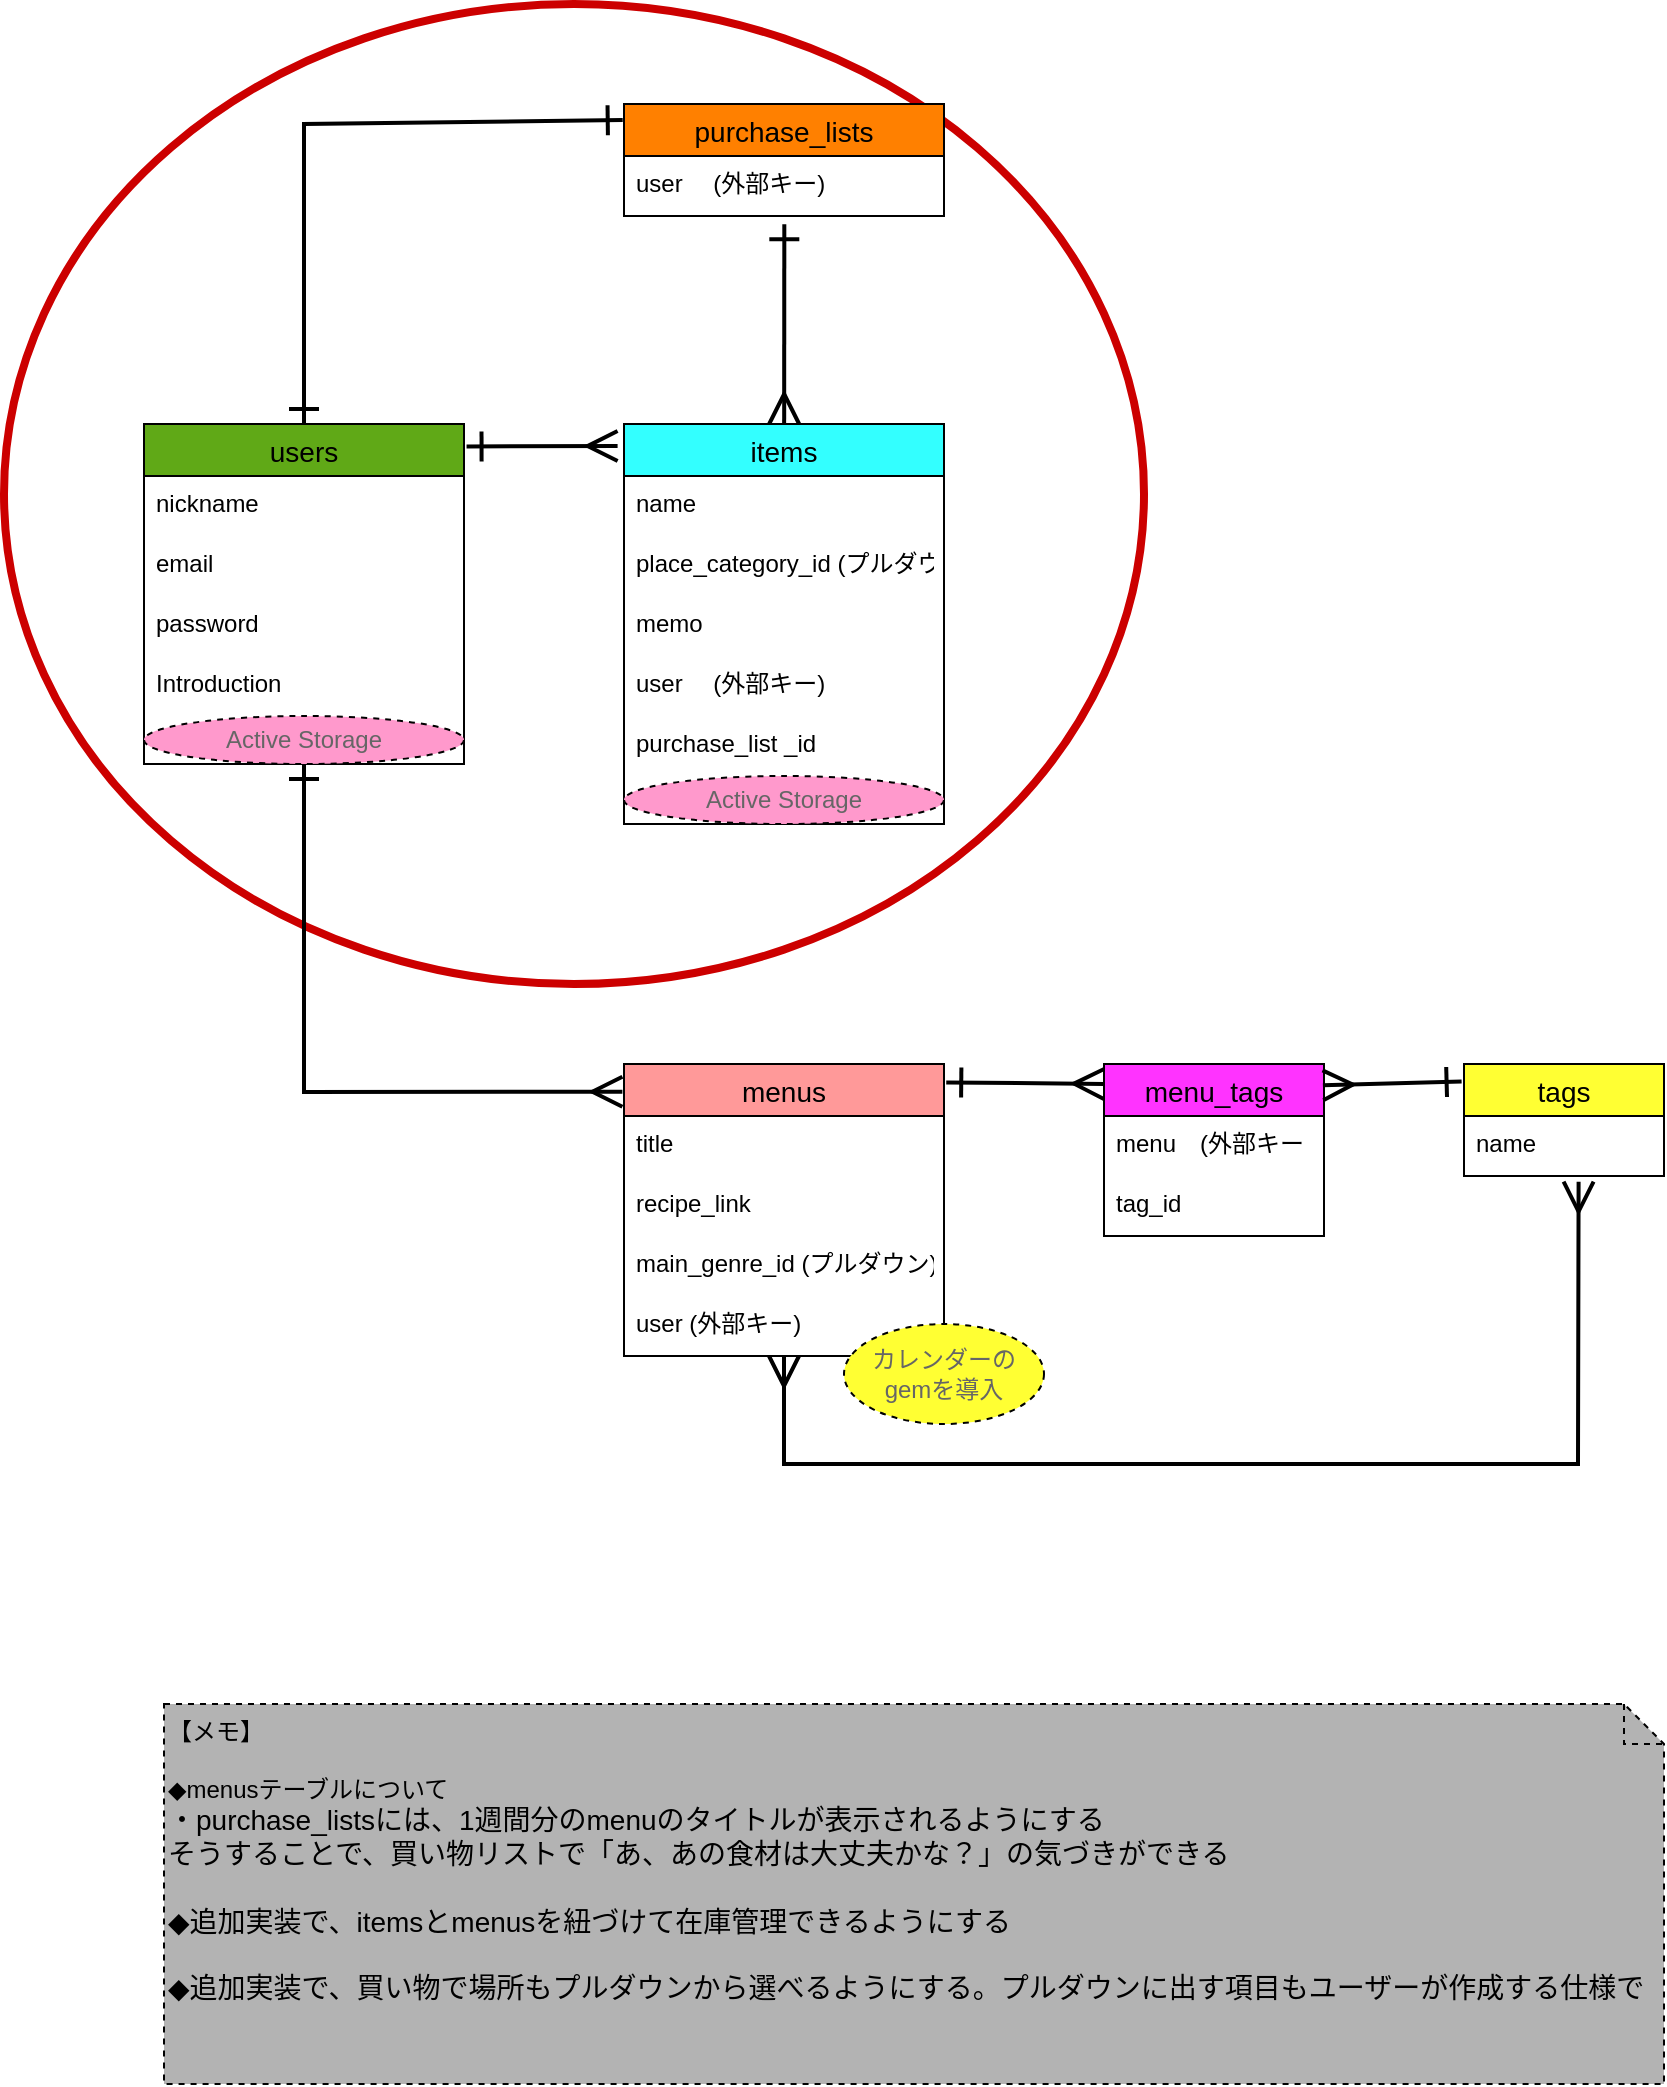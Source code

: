 <mxfile>
    <diagram id="eWadbnz62wg29XNE3zge" name="案1">
        <mxGraphModel dx="2506" dy="2036" grid="1" gridSize="10" guides="1" tooltips="1" connect="1" arrows="1" fold="1" page="1" pageScale="1" pageWidth="827" pageHeight="1169" math="0" shadow="0">
            <root>
                <mxCell id="0"/>
                <mxCell id="1" parent="0"/>
                <mxCell id="dLK7wWNn38LidMxXqtx3-242" value="" style="ellipse;whiteSpace=wrap;html=1;align=center;rounded=0;shadow=0;glass=0;sketch=0;strokeWidth=4;fillColor=none;strokeColor=#CC0000;" vertex="1" parent="1">
                    <mxGeometry x="-870" y="-10" width="570" height="490" as="geometry"/>
                </mxCell>
                <mxCell id="200" value="users" style="swimlane;fontStyle=0;childLayout=stackLayout;horizontal=1;startSize=26;horizontalStack=0;resizeParent=1;resizeParentMax=0;resizeLast=0;collapsible=1;marginBottom=0;align=center;fontSize=14;rounded=0;swimlaneLine=1;glass=0;shadow=0;fillColor=#60A917;fontColor=#000000;" vertex="1" parent="1">
                    <mxGeometry x="-800" y="200" width="160" height="170" as="geometry"/>
                </mxCell>
                <mxCell id="201" value="nickname" style="text;strokeColor=none;fillColor=none;spacingLeft=4;spacingRight=4;overflow=hidden;rotatable=0;points=[[0,0.5],[1,0.5]];portConstraint=eastwest;fontSize=12;" vertex="1" parent="200">
                    <mxGeometry y="26" width="160" height="30" as="geometry"/>
                </mxCell>
                <mxCell id="202" value="email" style="text;strokeColor=none;fillColor=none;spacingLeft=4;spacingRight=4;overflow=hidden;rotatable=0;points=[[0,0.5],[1,0.5]];portConstraint=eastwest;fontSize=12;" vertex="1" parent="200">
                    <mxGeometry y="56" width="160" height="30" as="geometry"/>
                </mxCell>
                <mxCell id="dLK7wWNn38LidMxXqtx3-224" value="password" style="text;strokeColor=none;fillColor=none;spacingLeft=4;spacingRight=4;overflow=hidden;rotatable=0;points=[[0,0.5],[1,0.5]];portConstraint=eastwest;fontSize=12;" vertex="1" parent="200">
                    <mxGeometry y="86" width="160" height="30" as="geometry"/>
                </mxCell>
                <mxCell id="203" value="Introduction&#10;&#10;" style="text;strokeColor=none;fillColor=none;spacingLeft=4;spacingRight=4;overflow=hidden;rotatable=0;points=[[0,0.5],[1,0.5]];portConstraint=eastwest;fontSize=12;" vertex="1" parent="200">
                    <mxGeometry y="116" width="160" height="30" as="geometry"/>
                </mxCell>
                <mxCell id="dLK7wWNn38LidMxXqtx3-231" value="Active Storage" style="ellipse;whiteSpace=wrap;html=1;align=center;rounded=0;shadow=0;glass=0;dashed=1;sketch=0;strokeColor=#000000;strokeWidth=1;fontColor=#666666;fillColor=#FF99CC;gradientColor=none;" vertex="1" parent="200">
                    <mxGeometry y="146" width="160" height="24" as="geometry"/>
                </mxCell>
                <mxCell id="205" value="items" style="swimlane;fontStyle=0;childLayout=stackLayout;horizontal=1;startSize=26;horizontalStack=0;resizeParent=1;resizeParentMax=0;resizeLast=0;collapsible=1;marginBottom=0;align=center;fontSize=14;rounded=0;swimlaneLine=1;glass=0;shadow=0;fillColor=#33FFFF;fontColor=#000000;" vertex="1" parent="1">
                    <mxGeometry x="-560" y="200" width="160" height="200" as="geometry"/>
                </mxCell>
                <mxCell id="206" value="name" style="text;strokeColor=none;fillColor=none;spacingLeft=4;spacingRight=4;overflow=hidden;rotatable=0;points=[[0,0.5],[1,0.5]];portConstraint=eastwest;fontSize=12;" vertex="1" parent="205">
                    <mxGeometry y="26" width="160" height="30" as="geometry"/>
                </mxCell>
                <mxCell id="207" value="place_category_id (プルダウン)" style="text;strokeColor=none;fillColor=none;spacingLeft=4;spacingRight=4;overflow=hidden;rotatable=0;points=[[0,0.5],[1,0.5]];portConstraint=eastwest;fontSize=12;" vertex="1" parent="205">
                    <mxGeometry y="56" width="160" height="30" as="geometry"/>
                </mxCell>
                <mxCell id="210" value="memo" style="text;strokeColor=none;fillColor=none;spacingLeft=4;spacingRight=4;overflow=hidden;rotatable=0;points=[[0,0.5],[1,0.5]];portConstraint=eastwest;fontSize=12;" vertex="1" parent="205">
                    <mxGeometry y="86" width="160" height="30" as="geometry"/>
                </mxCell>
                <mxCell id="211" value="user 　(外部キー)" style="text;strokeColor=none;fillColor=none;spacingLeft=4;spacingRight=4;overflow=hidden;rotatable=0;points=[[0,0.5],[1,0.5]];portConstraint=eastwest;fontSize=12;" vertex="1" parent="205">
                    <mxGeometry y="116" width="160" height="30" as="geometry"/>
                </mxCell>
                <mxCell id="KgGAMbnghW-lA_S38_4V-236" value="purchase_list _id" style="text;strokeColor=none;fillColor=none;spacingLeft=4;spacingRight=4;overflow=hidden;rotatable=0;points=[[0,0.5],[1,0.5]];portConstraint=eastwest;fontSize=12;" vertex="1" parent="205">
                    <mxGeometry y="146" width="160" height="30" as="geometry"/>
                </mxCell>
                <mxCell id="dLK7wWNn38LidMxXqtx3-233" value="Active Storage" style="ellipse;whiteSpace=wrap;html=1;align=center;rounded=0;shadow=0;glass=0;dashed=1;sketch=0;strokeColor=#000000;strokeWidth=1;fontColor=#666666;fillColor=#FF99CC;gradientColor=none;" vertex="1" parent="205">
                    <mxGeometry y="176" width="160" height="24" as="geometry"/>
                </mxCell>
                <mxCell id="213" value="purchase_lists" style="swimlane;fontStyle=0;childLayout=stackLayout;horizontal=1;startSize=26;horizontalStack=0;resizeParent=1;resizeParentMax=0;resizeLast=0;collapsible=1;marginBottom=0;align=center;fontSize=14;rounded=0;swimlaneLine=1;glass=0;shadow=0;fillColor=#FF8000;fontColor=#000000;" vertex="1" parent="1">
                    <mxGeometry x="-560" y="40" width="160" height="56" as="geometry"/>
                </mxCell>
                <mxCell id="KgGAMbnghW-lA_S38_4V-270" value="user 　(外部キー)" style="text;strokeColor=none;fillColor=none;spacingLeft=4;spacingRight=4;overflow=hidden;rotatable=0;points=[[0,0.5],[1,0.5]];portConstraint=eastwest;fontSize=12;" vertex="1" parent="213">
                    <mxGeometry y="26" width="160" height="30" as="geometry"/>
                </mxCell>
                <mxCell id="216" value="" style="endArrow=ERone;html=1;rounded=0;strokeWidth=2;fontColor=#F0F0F0;startSize=12;endSize=12;sourcePerimeterSpacing=0;endFill=0;startArrow=ERmany;startFill=0;entryX=1.008;entryY=0.066;entryDx=0;entryDy=0;entryPerimeter=0;exitX=-0.02;exitY=0.055;exitDx=0;exitDy=0;exitPerimeter=0;" edge="1" parent="1" source="205" target="200">
                    <mxGeometry relative="1" as="geometry">
                        <mxPoint x="-600" y="212" as="sourcePoint"/>
                        <mxPoint x="-610" y="220" as="targetPoint"/>
                    </mxGeometry>
                </mxCell>
                <mxCell id="217" value="" style="endArrow=ERmany;html=1;rounded=0;strokeWidth=2;fontColor=#F0F0F0;startSize=12;endSize=12;sourcePerimeterSpacing=0;endFill=0;startArrow=ERone;startFill=0;exitX=0.501;exitY=1.137;exitDx=0;exitDy=0;exitPerimeter=0;" edge="1" parent="1" source="KgGAMbnghW-lA_S38_4V-270" target="205">
                    <mxGeometry relative="1" as="geometry">
                        <mxPoint x="-480" y="130" as="sourcePoint"/>
                        <mxPoint x="-320" y="170" as="targetPoint"/>
                    </mxGeometry>
                </mxCell>
                <mxCell id="218" value="menus" style="swimlane;fontStyle=0;childLayout=stackLayout;horizontal=1;startSize=26;horizontalStack=0;resizeParent=1;resizeParentMax=0;resizeLast=0;collapsible=1;marginBottom=0;align=center;fontSize=14;rounded=0;swimlaneLine=1;glass=0;shadow=0;fillColor=#FF9999;fontColor=#000000;" vertex="1" parent="1">
                    <mxGeometry x="-560" y="520" width="160" height="146" as="geometry"/>
                </mxCell>
                <mxCell id="219" value="title" style="text;strokeColor=none;fillColor=none;spacingLeft=4;spacingRight=4;overflow=hidden;rotatable=0;points=[[0,0.5],[1,0.5]];portConstraint=eastwest;fontSize=12;" vertex="1" parent="218">
                    <mxGeometry y="26" width="160" height="30" as="geometry"/>
                </mxCell>
                <mxCell id="220" value="recipe_link&#10;&#10;&#10;&#10;" style="text;strokeColor=none;fillColor=none;spacingLeft=4;spacingRight=4;overflow=hidden;rotatable=0;points=[[0,0.5],[1,0.5]];portConstraint=eastwest;fontSize=12;" vertex="1" parent="218">
                    <mxGeometry y="56" width="160" height="30" as="geometry"/>
                </mxCell>
                <mxCell id="223" value="main_genre_id (プルダウン)" style="text;strokeColor=none;fillColor=none;spacingLeft=4;spacingRight=4;overflow=hidden;rotatable=0;points=[[0,0.5],[1,0.5]];portConstraint=eastwest;fontSize=12;" vertex="1" parent="218">
                    <mxGeometry y="86" width="160" height="30" as="geometry"/>
                </mxCell>
                <mxCell id="224" value="user (外部キー)" style="text;strokeColor=none;fillColor=none;spacingLeft=4;spacingRight=4;overflow=hidden;rotatable=0;points=[[0,0.5],[1,0.5]];portConstraint=eastwest;fontSize=12;" vertex="1" parent="218">
                    <mxGeometry y="116" width="160" height="30" as="geometry"/>
                </mxCell>
                <mxCell id="KgGAMbnghW-lA_S38_4V-237" value="【メモ】&lt;br&gt;&lt;br&gt;◆menusテーブルについて&lt;br&gt;&lt;span style=&quot;font-size: 14px; text-align: center;&quot;&gt;・purchase_listsには、1週間分のmenuのタイトルが表示されるようにする&lt;br&gt;そうすることで、買い物リストで「あ、あの食材は大丈夫かな？」の気づきができる&lt;br&gt;&lt;br&gt;◆追加実装で、itemsとmenusを紐づけて在庫管理できるようにする&lt;br&gt;&lt;br&gt;◆追加実装で、買い物で場所もプルダウンから選べるようにする。プルダウンに出す項目もユーザーが作成する仕様で&lt;br&gt;&lt;/span&gt;" style="shape=note;size=20;whiteSpace=wrap;html=1;rounded=0;shadow=0;glass=0;dashed=1;sketch=0;strokeColor=#000000;strokeWidth=1;fontColor=#000000;fillColor=#B3B3B3;gradientColor=none;align=left;verticalAlign=top;" vertex="1" parent="1">
                    <mxGeometry x="-790" y="840" width="750" height="190" as="geometry"/>
                </mxCell>
                <mxCell id="KgGAMbnghW-lA_S38_4V-248" value="カレンダーの&lt;br&gt;gemを導入" style="ellipse;whiteSpace=wrap;html=1;align=center;rounded=0;shadow=0;glass=0;dashed=1;sketch=0;strokeColor=#000000;strokeWidth=1;fontColor=#666666;fillColor=#FFFF33;gradientColor=none;" vertex="1" parent="1">
                    <mxGeometry x="-450" y="650" width="100" height="50" as="geometry"/>
                </mxCell>
                <mxCell id="KgGAMbnghW-lA_S38_4V-252" value="" style="endArrow=ERone;html=1;rounded=0;strokeWidth=2;fontColor=#F0F0F0;startSize=12;endSize=12;sourcePerimeterSpacing=0;endFill=0;startArrow=ERmany;startFill=0;exitX=-0.005;exitY=0.095;exitDx=0;exitDy=0;exitPerimeter=0;entryX=0.5;entryY=1;entryDx=0;entryDy=0;" edge="1" parent="1" source="218" target="200">
                    <mxGeometry relative="1" as="geometry">
                        <mxPoint x="-600" y="550" as="sourcePoint"/>
                        <mxPoint x="-720" y="410" as="targetPoint"/>
                        <Array as="points">
                            <mxPoint x="-720" y="534"/>
                        </Array>
                    </mxGeometry>
                </mxCell>
                <mxCell id="KgGAMbnghW-lA_S38_4V-259" value="tags" style="swimlane;fontStyle=0;childLayout=stackLayout;horizontal=1;startSize=26;horizontalStack=0;resizeParent=1;resizeParentMax=0;resizeLast=0;collapsible=1;marginBottom=0;align=center;fontSize=14;rounded=0;swimlaneLine=1;glass=0;shadow=0;strokeColor=#000000;fillColor=#FFFF33;fontColor=#000000;" vertex="1" parent="1">
                    <mxGeometry x="-140" y="520" width="100" height="56" as="geometry"/>
                </mxCell>
                <mxCell id="KgGAMbnghW-lA_S38_4V-260" value="name" style="text;strokeColor=default;fillColor=none;spacingLeft=4;spacingRight=4;overflow=hidden;rotatable=0;points=[[0,0.5],[1,0.5]];portConstraint=eastwest;fontSize=12;" vertex="1" parent="KgGAMbnghW-lA_S38_4V-259">
                    <mxGeometry y="26" width="100" height="30" as="geometry"/>
                </mxCell>
                <mxCell id="KgGAMbnghW-lA_S38_4V-261" value="menu_tags" style="swimlane;fontStyle=0;childLayout=stackLayout;horizontal=1;startSize=26;horizontalStack=0;resizeParent=1;resizeParentMax=0;resizeLast=0;collapsible=1;marginBottom=0;align=center;fontSize=14;rounded=0;swimlaneLine=1;glass=0;shadow=0;fillColor=#FF33FF;fontColor=#000000;" vertex="1" parent="1">
                    <mxGeometry x="-320" y="520" width="110" height="86" as="geometry"/>
                </mxCell>
                <mxCell id="KgGAMbnghW-lA_S38_4V-263" value="menu　(外部キー" style="text;strokeColor=none;fillColor=none;spacingLeft=4;spacingRight=4;overflow=hidden;rotatable=0;points=[[0,0.5],[1,0.5]];portConstraint=eastwest;fontSize=12;" vertex="1" parent="KgGAMbnghW-lA_S38_4V-261">
                    <mxGeometry y="26" width="110" height="30" as="geometry"/>
                </mxCell>
                <mxCell id="KgGAMbnghW-lA_S38_4V-262" value="tag_id" style="text;strokeColor=none;fillColor=none;spacingLeft=4;spacingRight=4;overflow=hidden;rotatable=0;points=[[0,0.5],[1,0.5]];portConstraint=eastwest;fontSize=12;" vertex="1" parent="KgGAMbnghW-lA_S38_4V-261">
                    <mxGeometry y="56" width="110" height="30" as="geometry"/>
                </mxCell>
                <mxCell id="KgGAMbnghW-lA_S38_4V-265" value="" style="endArrow=ERone;html=1;rounded=0;strokeWidth=2;fontColor=#F0F0F0;startSize=12;endSize=12;sourcePerimeterSpacing=0;endFill=0;startArrow=ERmany;startFill=0;entryX=1.007;entryY=0.063;entryDx=0;entryDy=0;entryPerimeter=0;exitX=0;exitY=0.116;exitDx=0;exitDy=0;exitPerimeter=0;" edge="1" parent="1" source="KgGAMbnghW-lA_S38_4V-261" target="218">
                    <mxGeometry relative="1" as="geometry">
                        <mxPoint x="-360" y="529" as="sourcePoint"/>
                        <mxPoint x="-400" y="560" as="targetPoint"/>
                    </mxGeometry>
                </mxCell>
                <mxCell id="KgGAMbnghW-lA_S38_4V-266" value="" style="endArrow=ERone;html=1;rounded=0;strokeWidth=2;fontColor=#F0F0F0;startSize=12;endSize=12;sourcePerimeterSpacing=0;endFill=0;startArrow=ERmany;startFill=0;entryX=-0.012;entryY=0.157;entryDx=0;entryDy=0;exitX=0.995;exitY=0.124;exitDx=0;exitDy=0;exitPerimeter=0;entryPerimeter=0;" edge="1" parent="1" source="KgGAMbnghW-lA_S38_4V-261" target="KgGAMbnghW-lA_S38_4V-259">
                    <mxGeometry relative="1" as="geometry">
                        <mxPoint x="-190" y="530" as="sourcePoint"/>
                        <mxPoint x="-390" y="571" as="targetPoint"/>
                    </mxGeometry>
                </mxCell>
                <mxCell id="KgGAMbnghW-lA_S38_4V-267" value="" style="endArrow=ERone;html=1;rounded=0;strokeWidth=2;fontColor=#F0F0F0;startSize=12;endSize=12;sourcePerimeterSpacing=0;endFill=0;startArrow=ERone;startFill=0;entryX=0.5;entryY=0;entryDx=0;entryDy=0;exitX=-0.004;exitY=0.143;exitDx=0;exitDy=0;exitPerimeter=0;" edge="1" parent="1" source="213" target="200">
                    <mxGeometry relative="1" as="geometry">
                        <mxPoint x="-590" y="50" as="sourcePoint"/>
                        <mxPoint x="-720" y="40" as="targetPoint"/>
                        <Array as="points">
                            <mxPoint x="-720" y="50"/>
                        </Array>
                    </mxGeometry>
                </mxCell>
                <mxCell id="dLK7wWNn38LidMxXqtx3-243" value="" style="endArrow=ERmany;html=1;rounded=0;strokeWidth=2;fontColor=#F0F0F0;startSize=12;endSize=12;sourcePerimeterSpacing=0;endFill=0;startArrow=ERmany;startFill=0;exitX=0.573;exitY=1.094;exitDx=0;exitDy=0;exitPerimeter=0;entryX=0.5;entryY=1;entryDx=0;entryDy=0;" edge="1" parent="1" source="KgGAMbnghW-lA_S38_4V-260" target="218">
                    <mxGeometry relative="1" as="geometry">
                        <mxPoint x="-134.48" y="740" as="sourcePoint"/>
                        <mxPoint x="-480" y="680" as="targetPoint"/>
                        <Array as="points">
                            <mxPoint x="-83" y="720"/>
                            <mxPoint x="-480" y="720"/>
                        </Array>
                    </mxGeometry>
                </mxCell>
            </root>
        </mxGraphModel>
    </diagram>
    <diagram name="案2" id="NeRu8VXgCP2zrzPimx1U">
        <mxGraphModel dx="3023" dy="1542" grid="1" gridSize="10" guides="1" tooltips="1" connect="1" arrows="1" fold="1" page="1" pageScale="1" pageWidth="827" pageHeight="1169" math="0" shadow="0">
            <root>
                <mxCell id="s4Gsbq-1xFyYyIthdPwe-0"/>
                <mxCell id="s4Gsbq-1xFyYyIthdPwe-1" parent="s4Gsbq-1xFyYyIthdPwe-0"/>
                <mxCell id="s4Gsbq-1xFyYyIthdPwe-2" value="users" style="swimlane;fontStyle=0;childLayout=stackLayout;horizontal=1;startSize=26;horizontalStack=0;resizeParent=1;resizeParentMax=0;resizeLast=0;collapsible=1;marginBottom=0;align=center;fontSize=14;rounded=0;swimlaneLine=1;glass=0;shadow=0;fillColor=#60A917;fontColor=#000000;" vertex="1" parent="s4Gsbq-1xFyYyIthdPwe-1">
                    <mxGeometry x="40" y="40" width="160" height="116" as="geometry"/>
                </mxCell>
                <mxCell id="s4Gsbq-1xFyYyIthdPwe-3" value="nickname" style="text;strokeColor=none;fillColor=none;spacingLeft=4;spacingRight=4;overflow=hidden;rotatable=0;points=[[0,0.5],[1,0.5]];portConstraint=eastwest;fontSize=12;" vertex="1" parent="s4Gsbq-1xFyYyIthdPwe-2">
                    <mxGeometry y="26" width="160" height="30" as="geometry"/>
                </mxCell>
                <mxCell id="s4Gsbq-1xFyYyIthdPwe-4" value="email" style="text;strokeColor=none;fillColor=none;spacingLeft=4;spacingRight=4;overflow=hidden;rotatable=0;points=[[0,0.5],[1,0.5]];portConstraint=eastwest;fontSize=12;" vertex="1" parent="s4Gsbq-1xFyYyIthdPwe-2">
                    <mxGeometry y="56" width="160" height="30" as="geometry"/>
                </mxCell>
                <mxCell id="s4Gsbq-1xFyYyIthdPwe-5" value="password" style="text;strokeColor=none;fillColor=none;spacingLeft=4;spacingRight=4;overflow=hidden;rotatable=0;points=[[0,0.5],[1,0.5]];portConstraint=eastwest;fontSize=12;" vertex="1" parent="s4Gsbq-1xFyYyIthdPwe-2">
                    <mxGeometry y="86" width="160" height="30" as="geometry"/>
                </mxCell>
                <mxCell id="s4Gsbq-1xFyYyIthdPwe-6" value="ユーザー管理に関する情報" style="swimlane;fontStyle=0;childLayout=stackLayout;horizontal=1;startSize=26;horizontalStack=0;resizeParent=1;resizeParentMax=0;resizeLast=0;collapsible=1;marginBottom=0;align=center;fontSize=14;rounded=0;swimlaneLine=1;glass=0;shadow=0;fillColor=#60A917;fontColor=#000000;strokeColor=#2D7600;" vertex="1" parent="s4Gsbq-1xFyYyIthdPwe-1">
                    <mxGeometry x="-650" y="60" width="230" height="326" as="geometry"/>
                </mxCell>
                <mxCell id="s4Gsbq-1xFyYyIthdPwe-7" value="ニックネーム" style="text;strokeColor=default;fillColor=#FFFFFF;spacingLeft=4;spacingRight=4;overflow=hidden;rotatable=0;points=[[0,0.5],[1,0.5]];portConstraint=eastwest;fontSize=12;strokeWidth=1;dashed=1;fontColor=#000000;" vertex="1" parent="s4Gsbq-1xFyYyIthdPwe-6">
                    <mxGeometry y="26" width="230" height="30" as="geometry"/>
                </mxCell>
                <mxCell id="s4Gsbq-1xFyYyIthdPwe-8" value="メールアドレス " style="text;strokeColor=default;fillColor=#FFFFFF;spacingLeft=4;spacingRight=4;overflow=hidden;rotatable=0;points=[[0,0.5],[1,0.5]];portConstraint=eastwest;fontSize=12;dashed=1;fontColor=#000000;" vertex="1" parent="s4Gsbq-1xFyYyIthdPwe-6">
                    <mxGeometry y="56" width="230" height="30" as="geometry"/>
                </mxCell>
                <mxCell id="s4Gsbq-1xFyYyIthdPwe-9" value="パスワード" style="text;strokeColor=default;fillColor=#FFFFFF;spacingLeft=4;spacingRight=4;overflow=hidden;rotatable=0;points=[[0,0.5],[1,0.5]];portConstraint=eastwest;fontSize=12;rounded=0;shadow=0;glass=0;sketch=0;fontColor=#000000;dashed=1;" vertex="1" parent="s4Gsbq-1xFyYyIthdPwe-6">
                    <mxGeometry y="86" width="230" height="30" as="geometry"/>
                </mxCell>
                <mxCell id="s4Gsbq-1xFyYyIthdPwe-10" value="名字" style="text;strokeColor=default;fillColor=#FFFFFF;spacingLeft=4;spacingRight=4;overflow=hidden;rotatable=0;points=[[0,0.5],[1,0.5]];portConstraint=eastwest;fontSize=12;rounded=0;shadow=0;glass=0;sketch=0;fontColor=#000000;dashed=1;" vertex="1" parent="s4Gsbq-1xFyYyIthdPwe-6">
                    <mxGeometry y="116" width="230" height="30" as="geometry"/>
                </mxCell>
                <mxCell id="s4Gsbq-1xFyYyIthdPwe-11" value="名前" style="text;strokeColor=default;fillColor=#FFFFFF;spacingLeft=4;spacingRight=4;overflow=hidden;rotatable=0;points=[[0,0.5],[1,0.5]];portConstraint=eastwest;fontSize=12;rounded=0;shadow=0;glass=0;sketch=0;fontColor=#000000;dashed=1;" vertex="1" parent="s4Gsbq-1xFyYyIthdPwe-6">
                    <mxGeometry y="146" width="230" height="30" as="geometry"/>
                </mxCell>
                <mxCell id="s4Gsbq-1xFyYyIthdPwe-12" value="名字カナ" style="text;strokeColor=default;fillColor=#FFFFFF;spacingLeft=4;spacingRight=4;overflow=hidden;rotatable=0;points=[[0,0.5],[1,0.5]];portConstraint=eastwest;fontSize=12;rounded=0;shadow=0;glass=0;sketch=0;fontColor=#000000;dashed=1;" vertex="1" parent="s4Gsbq-1xFyYyIthdPwe-6">
                    <mxGeometry y="176" width="230" height="30" as="geometry"/>
                </mxCell>
                <mxCell id="s4Gsbq-1xFyYyIthdPwe-13" value="名前カナ" style="text;strokeColor=default;fillColor=#FFFFFF;spacingLeft=4;spacingRight=4;overflow=hidden;rotatable=0;points=[[0,0.5],[1,0.5]];portConstraint=eastwest;fontSize=12;dashed=1;fontColor=#000000;" vertex="1" parent="s4Gsbq-1xFyYyIthdPwe-6">
                    <mxGeometry y="206" width="230" height="30" as="geometry"/>
                </mxCell>
                <mxCell id="s4Gsbq-1xFyYyIthdPwe-14" value="生年月日" style="text;strokeColor=default;fillColor=#FFFFFF;spacingLeft=4;spacingRight=4;overflow=hidden;rotatable=0;points=[[0,0.5],[1,0.5]];portConstraint=eastwest;fontSize=12;rounded=0;shadow=0;glass=0;sketch=0;fontColor=#000000;dashed=1;" vertex="1" parent="s4Gsbq-1xFyYyIthdPwe-6">
                    <mxGeometry y="236" width="230" height="30" as="geometry"/>
                </mxCell>
                <mxCell id="s4Gsbq-1xFyYyIthdPwe-15" value="アイコン画像" style="text;strokeColor=default;fillColor=#FFFFFF;spacingLeft=4;spacingRight=4;overflow=hidden;rotatable=0;points=[[0,0.5],[1,0.5]];portConstraint=eastwest;fontSize=12;rounded=0;shadow=0;glass=0;sketch=0;fontColor=#000000;dashed=1;" vertex="1" parent="s4Gsbq-1xFyYyIthdPwe-6">
                    <mxGeometry y="266" width="230" height="30" as="geometry"/>
                </mxCell>
                <mxCell id="s4Gsbq-1xFyYyIthdPwe-16" value="プロフィール文" style="text;strokeColor=default;fillColor=#FFFFFF;spacingLeft=4;spacingRight=4;overflow=hidden;rotatable=0;points=[[0,0.5],[1,0.5]];portConstraint=eastwest;fontSize=12;rounded=0;shadow=0;glass=0;sketch=0;fontColor=#000000;dashed=1;" vertex="1" parent="s4Gsbq-1xFyYyIthdPwe-6">
                    <mxGeometry y="296" width="230" height="30" as="geometry"/>
                </mxCell>
                <mxCell id="s4Gsbq-1xFyYyIthdPwe-17" value="買い物リストに関する情報" style="swimlane;fontStyle=0;childLayout=stackLayout;horizontal=1;startSize=26;horizontalStack=0;resizeParent=1;resizeParentMax=0;resizeLast=0;collapsible=1;marginBottom=0;align=center;fontSize=14;rounded=0;swimlaneLine=1;glass=0;shadow=0;fillColor=#FFFF66;strokeColor=#d6b656;gradientColor=none;fontColor=#000000;" vertex="1" parent="s4Gsbq-1xFyYyIthdPwe-1">
                    <mxGeometry x="-570" y="440" width="230" height="56" as="geometry"/>
                </mxCell>
                <mxCell id="s4Gsbq-1xFyYyIthdPwe-18" value="購入数量" style="text;strokeColor=default;fillColor=#FFFFFF;spacingLeft=4;spacingRight=4;overflow=hidden;rotatable=0;points=[[0,0.5],[1,0.5]];portConstraint=eastwest;fontSize=12;dashed=1;fontColor=#000000;" vertex="1" parent="s4Gsbq-1xFyYyIthdPwe-17">
                    <mxGeometry y="26" width="230" height="30" as="geometry"/>
                </mxCell>
                <mxCell id="s4Gsbq-1xFyYyIthdPwe-19" value="献立に関する情報" style="swimlane;fontStyle=0;childLayout=stackLayout;horizontal=1;startSize=26;horizontalStack=0;resizeParent=1;resizeParentMax=0;resizeLast=0;collapsible=1;marginBottom=0;align=center;fontSize=14;rounded=0;swimlaneLine=1;glass=0;shadow=0;fillColor=#FF9933;strokeColor=#d6b656;gradientColor=none;fontColor=#000000;" vertex="1" parent="s4Gsbq-1xFyYyIthdPwe-1">
                    <mxGeometry x="-500" y="680" width="230" height="176" as="geometry"/>
                </mxCell>
                <mxCell id="s4Gsbq-1xFyYyIthdPwe-20" value="タイトル" style="text;strokeColor=default;fillColor=#FFFFFF;spacingLeft=4;spacingRight=4;overflow=hidden;rotatable=0;points=[[0,0.5],[1,0.5]];portConstraint=eastwest;fontSize=12;dashed=1;fontColor=#000000;" vertex="1" parent="s4Gsbq-1xFyYyIthdPwe-19">
                    <mxGeometry y="26" width="230" height="30" as="geometry"/>
                </mxCell>
                <mxCell id="s4Gsbq-1xFyYyIthdPwe-21" value="食材" style="text;strokeColor=default;fillColor=#FFFFFF;spacingLeft=4;spacingRight=4;overflow=hidden;rotatable=0;points=[[0,0.5],[1,0.5]];portConstraint=eastwest;fontSize=12;rounded=0;shadow=0;glass=0;sketch=0;fontColor=#000000;dashed=1;" vertex="1" parent="s4Gsbq-1xFyYyIthdPwe-19">
                    <mxGeometry y="56" width="230" height="30" as="geometry"/>
                </mxCell>
                <mxCell id="s4Gsbq-1xFyYyIthdPwe-22" value="食材" style="text;strokeColor=default;fillColor=#FFFFFF;spacingLeft=4;spacingRight=4;overflow=hidden;rotatable=0;points=[[0,0.5],[1,0.5]];portConstraint=eastwest;fontSize=12;dashed=1;fontColor=#000000;" vertex="1" parent="s4Gsbq-1xFyYyIthdPwe-19">
                    <mxGeometry y="86" width="230" height="30" as="geometry"/>
                </mxCell>
                <mxCell id="s4Gsbq-1xFyYyIthdPwe-23" value="食材" style="text;strokeColor=default;fillColor=#FFFFFF;spacingLeft=4;spacingRight=4;overflow=hidden;rotatable=0;points=[[0,0.5],[1,0.5]];portConstraint=eastwest;fontSize=12;rounded=0;shadow=0;glass=0;sketch=0;fontColor=#000000;dashed=1;" vertex="1" parent="s4Gsbq-1xFyYyIthdPwe-19">
                    <mxGeometry y="116" width="230" height="30" as="geometry"/>
                </mxCell>
                <mxCell id="s4Gsbq-1xFyYyIthdPwe-24" value="その他" style="text;strokeColor=default;fillColor=#FFFFFF;spacingLeft=4;spacingRight=4;overflow=hidden;rotatable=0;points=[[0,0.5],[1,0.5]];portConstraint=eastwest;fontSize=12;rounded=0;shadow=0;glass=0;sketch=0;fontColor=#000000;dashed=1;" vertex="1" parent="s4Gsbq-1xFyYyIthdPwe-19">
                    <mxGeometry y="146" width="230" height="30" as="geometry"/>
                </mxCell>
                <mxCell id="s4Gsbq-1xFyYyIthdPwe-25" value="アイテムに関する情報" style="swimlane;fontStyle=0;childLayout=stackLayout;horizontal=1;startSize=26;horizontalStack=0;resizeParent=1;resizeParentMax=0;resizeLast=0;collapsible=1;marginBottom=0;align=center;fontSize=14;rounded=0;swimlaneLine=1;glass=0;shadow=0;fillColor=#33FFFF;strokeColor=#d6b656;gradientColor=none;fontColor=#000000;" vertex="1" parent="s4Gsbq-1xFyYyIthdPwe-1">
                    <mxGeometry x="-340" y="100" width="230" height="176" as="geometry"/>
                </mxCell>
                <mxCell id="s4Gsbq-1xFyYyIthdPwe-26" value="アイテム名" style="text;strokeColor=default;fillColor=#FFFFFF;spacingLeft=4;spacingRight=4;overflow=hidden;rotatable=0;points=[[0,0.5],[1,0.5]];portConstraint=eastwest;fontSize=12;strokeWidth=1;dashed=1;fontColor=#000000;" vertex="1" parent="s4Gsbq-1xFyYyIthdPwe-25">
                    <mxGeometry y="26" width="230" height="30" as="geometry"/>
                </mxCell>
                <mxCell id="s4Gsbq-1xFyYyIthdPwe-27" value="カテゴリー" style="text;strokeColor=default;fillColor=#FFFFFF;spacingLeft=4;spacingRight=4;overflow=hidden;rotatable=0;points=[[0,0.5],[1,0.5]];portConstraint=eastwest;fontSize=12;rounded=0;shadow=0;glass=0;sketch=0;fontColor=#000000;dashed=1;" vertex="1" parent="s4Gsbq-1xFyYyIthdPwe-25">
                    <mxGeometry y="56" width="230" height="30" as="geometry"/>
                </mxCell>
                <mxCell id="s4Gsbq-1xFyYyIthdPwe-28" value="前回の購入日" style="text;strokeColor=default;fillColor=#FFFFFF;spacingLeft=4;spacingRight=4;overflow=hidden;rotatable=0;points=[[0,0.5],[1,0.5]];portConstraint=eastwest;fontSize=12;dashed=1;fontColor=#000000;" vertex="1" parent="s4Gsbq-1xFyYyIthdPwe-25">
                    <mxGeometry y="86" width="230" height="30" as="geometry"/>
                </mxCell>
                <mxCell id="s4Gsbq-1xFyYyIthdPwe-29" value="消費期限" style="text;strokeColor=default;fillColor=#FFFFFF;spacingLeft=4;spacingRight=4;overflow=hidden;rotatable=0;points=[[0,0.5],[1,0.5]];portConstraint=eastwest;fontSize=12;rounded=0;shadow=0;glass=0;sketch=0;fontColor=#000000;dashed=1;" vertex="1" parent="s4Gsbq-1xFyYyIthdPwe-25">
                    <mxGeometry y="116" width="230" height="30" as="geometry"/>
                </mxCell>
                <mxCell id="s4Gsbq-1xFyYyIthdPwe-30" value="備考" style="text;strokeColor=default;fillColor=#FFFFFF;spacingLeft=4;spacingRight=4;overflow=hidden;rotatable=0;points=[[0,0.5],[1,0.5]];portConstraint=eastwest;fontSize=12;rounded=0;shadow=0;glass=0;sketch=0;fontColor=#000000;dashed=1;" vertex="1" parent="s4Gsbq-1xFyYyIthdPwe-25">
                    <mxGeometry y="146" width="230" height="30" as="geometry"/>
                </mxCell>
                <mxCell id="s4Gsbq-1xFyYyIthdPwe-31" value="画像" style="text;strokeColor=default;fillColor=#FFFFFF;spacingLeft=4;spacingRight=4;overflow=hidden;rotatable=0;points=[[0,0.5],[1,0.5]];portConstraint=eastwest;fontSize=12;rounded=0;shadow=0;glass=0;sketch=0;fontColor=#000000;dashed=1;" vertex="1" parent="s4Gsbq-1xFyYyIthdPwe-1">
                    <mxGeometry x="-260" y="626" width="230" height="30" as="geometry"/>
                </mxCell>
                <mxCell id="s4Gsbq-1xFyYyIthdPwe-32" value="purchase_lists" style="swimlane;fontStyle=0;childLayout=stackLayout;horizontal=1;startSize=26;horizontalStack=0;resizeParent=1;resizeParentMax=0;resizeLast=0;collapsible=1;marginBottom=0;align=center;fontSize=14;rounded=0;swimlaneLine=1;glass=0;shadow=0;" vertex="1" parent="s4Gsbq-1xFyYyIthdPwe-1">
                    <mxGeometry x="40" y="800" width="160" height="86" as="geometry"/>
                </mxCell>
                <mxCell id="s4Gsbq-1xFyYyIthdPwe-33" value="item　(foreign_key)" style="text;strokeColor=none;fillColor=none;spacingLeft=4;spacingRight=4;overflow=hidden;rotatable=0;points=[[0,0.5],[1,0.5]];portConstraint=eastwest;fontSize=12;" vertex="1" parent="s4Gsbq-1xFyYyIthdPwe-32">
                    <mxGeometry y="26" width="160" height="30" as="geometry"/>
                </mxCell>
                <mxCell id="s4Gsbq-1xFyYyIthdPwe-34" value="quantity" style="text;strokeColor=none;fillColor=none;spacingLeft=4;spacingRight=4;overflow=hidden;rotatable=0;points=[[0,0.5],[1,0.5]];portConstraint=eastwest;fontSize=12;" vertex="1" parent="s4Gsbq-1xFyYyIthdPwe-32">
                    <mxGeometry y="56" width="160" height="30" as="geometry"/>
                </mxCell>
                <mxCell id="s4Gsbq-1xFyYyIthdPwe-35" value="menus" style="swimlane;fontStyle=0;childLayout=stackLayout;horizontal=1;startSize=26;horizontalStack=0;resizeParent=1;resizeParentMax=0;resizeLast=0;collapsible=1;marginBottom=0;align=center;fontSize=14;rounded=0;swimlaneLine=1;glass=0;shadow=0;" vertex="1" parent="s4Gsbq-1xFyYyIthdPwe-1">
                    <mxGeometry x="280" y="40" width="160" height="236" as="geometry"/>
                </mxCell>
                <mxCell id="s4Gsbq-1xFyYyIthdPwe-36" value="title" style="text;strokeColor=none;fillColor=none;spacingLeft=4;spacingRight=4;overflow=hidden;rotatable=0;points=[[0,0.5],[1,0.5]];portConstraint=eastwest;fontSize=12;" vertex="1" parent="s4Gsbq-1xFyYyIthdPwe-35">
                    <mxGeometry y="26" width="160" height="30" as="geometry"/>
                </mxCell>
                <mxCell id="s4Gsbq-1xFyYyIthdPwe-37" value="Item 3" style="text;strokeColor=none;fillColor=none;spacingLeft=4;spacingRight=4;overflow=hidden;rotatable=0;points=[[0,0.5],[1,0.5]];portConstraint=eastwest;fontSize=12;" vertex="1" parent="s4Gsbq-1xFyYyIthdPwe-35">
                    <mxGeometry y="56" width="160" height="30" as="geometry"/>
                </mxCell>
                <mxCell id="s4Gsbq-1xFyYyIthdPwe-38" value="Item 3" style="text;strokeColor=none;fillColor=none;spacingLeft=4;spacingRight=4;overflow=hidden;rotatable=0;points=[[0,0.5],[1,0.5]];portConstraint=eastwest;fontSize=12;" vertex="1" parent="s4Gsbq-1xFyYyIthdPwe-35">
                    <mxGeometry y="86" width="160" height="30" as="geometry"/>
                </mxCell>
                <mxCell id="s4Gsbq-1xFyYyIthdPwe-39" value="Item 3" style="text;strokeColor=none;fillColor=none;spacingLeft=4;spacingRight=4;overflow=hidden;rotatable=0;points=[[0,0.5],[1,0.5]];portConstraint=eastwest;fontSize=12;" vertex="1" parent="s4Gsbq-1xFyYyIthdPwe-35">
                    <mxGeometry y="116" width="160" height="30" as="geometry"/>
                </mxCell>
                <mxCell id="s4Gsbq-1xFyYyIthdPwe-40" value="Item 3" style="text;strokeColor=none;fillColor=none;spacingLeft=4;spacingRight=4;overflow=hidden;rotatable=0;points=[[0,0.5],[1,0.5]];portConstraint=eastwest;fontSize=12;" vertex="1" parent="s4Gsbq-1xFyYyIthdPwe-35">
                    <mxGeometry y="146" width="160" height="30" as="geometry"/>
                </mxCell>
                <mxCell id="s4Gsbq-1xFyYyIthdPwe-41" value="user (外部キー)" style="text;strokeColor=none;fillColor=none;spacingLeft=4;spacingRight=4;overflow=hidden;rotatable=0;points=[[0,0.5],[1,0.5]];portConstraint=eastwest;fontSize=12;" vertex="1" parent="s4Gsbq-1xFyYyIthdPwe-35">
                    <mxGeometry y="176" width="160" height="30" as="geometry"/>
                </mxCell>
                <mxCell id="s4Gsbq-1xFyYyIthdPwe-42" value="item (外部キー)" style="text;strokeColor=none;fillColor=none;spacingLeft=4;spacingRight=4;overflow=hidden;rotatable=0;points=[[0,0.5],[1,0.5]];portConstraint=eastwest;fontSize=12;" vertex="1" parent="s4Gsbq-1xFyYyIthdPwe-35">
                    <mxGeometry y="206" width="160" height="30" as="geometry"/>
                </mxCell>
                <mxCell id="s4Gsbq-1xFyYyIthdPwe-43" value="items" style="swimlane;fontStyle=0;childLayout=stackLayout;horizontal=1;startSize=26;horizontalStack=0;resizeParent=1;resizeParentMax=0;resizeLast=0;collapsible=1;marginBottom=0;align=center;fontSize=14;rounded=0;swimlaneLine=1;glass=0;shadow=0;fillColor=#33FFFF;fontColor=#000000;" vertex="1" parent="s4Gsbq-1xFyYyIthdPwe-1">
                    <mxGeometry x="40" y="464" width="160" height="236" as="geometry"/>
                </mxCell>
                <mxCell id="s4Gsbq-1xFyYyIthdPwe-44" value="name" style="text;strokeColor=none;fillColor=none;spacingLeft=4;spacingRight=4;overflow=hidden;rotatable=0;points=[[0,0.5],[1,0.5]];portConstraint=eastwest;fontSize=12;" vertex="1" parent="s4Gsbq-1xFyYyIthdPwe-43">
                    <mxGeometry y="26" width="160" height="30" as="geometry"/>
                </mxCell>
                <mxCell id="s4Gsbq-1xFyYyIthdPwe-45" value="category_id" style="text;strokeColor=none;fillColor=none;spacingLeft=4;spacingRight=4;overflow=hidden;rotatable=0;points=[[0,0.5],[1,0.5]];portConstraint=eastwest;fontSize=12;" vertex="1" parent="s4Gsbq-1xFyYyIthdPwe-43">
                    <mxGeometry y="56" width="160" height="30" as="geometry"/>
                </mxCell>
                <mxCell id="s4Gsbq-1xFyYyIthdPwe-46" value="last_purchase_date" style="text;strokeColor=none;fillColor=none;spacingLeft=4;spacingRight=4;overflow=hidden;rotatable=0;points=[[0,0.5],[1,0.5]];portConstraint=eastwest;fontSize=12;" vertex="1" parent="s4Gsbq-1xFyYyIthdPwe-43">
                    <mxGeometry y="86" width="160" height="30" as="geometry"/>
                </mxCell>
                <mxCell id="s4Gsbq-1xFyYyIthdPwe-47" value="expiry date" style="text;strokeColor=none;fillColor=none;spacingLeft=4;spacingRight=4;overflow=hidden;rotatable=0;points=[[0,0.5],[1,0.5]];portConstraint=eastwest;fontSize=12;" vertex="1" parent="s4Gsbq-1xFyYyIthdPwe-43">
                    <mxGeometry y="116" width="160" height="30" as="geometry"/>
                </mxCell>
                <mxCell id="s4Gsbq-1xFyYyIthdPwe-48" value="memo" style="text;strokeColor=none;fillColor=none;spacingLeft=4;spacingRight=4;overflow=hidden;rotatable=0;points=[[0,0.5],[1,0.5]];portConstraint=eastwest;fontSize=12;" vertex="1" parent="s4Gsbq-1xFyYyIthdPwe-43">
                    <mxGeometry y="146" width="160" height="30" as="geometry"/>
                </mxCell>
                <mxCell id="s4Gsbq-1xFyYyIthdPwe-49" value="user (外部キー)" style="text;strokeColor=none;fillColor=none;spacingLeft=4;spacingRight=4;overflow=hidden;rotatable=0;points=[[0,0.5],[1,0.5]];portConstraint=eastwest;fontSize=12;" vertex="1" parent="s4Gsbq-1xFyYyIthdPwe-43">
                    <mxGeometry y="176" width="160" height="30" as="geometry"/>
                </mxCell>
                <mxCell id="s4Gsbq-1xFyYyIthdPwe-50" value="item_image" style="text;strokeColor=none;fillColor=#999999;spacingLeft=4;spacingRight=4;overflow=hidden;rotatable=0;points=[[0,0.5],[1,0.5]];portConstraint=eastwest;fontSize=12;" vertex="1" parent="s4Gsbq-1xFyYyIthdPwe-43">
                    <mxGeometry y="206" width="160" height="30" as="geometry"/>
                </mxCell>
                <mxCell id="s4Gsbq-1xFyYyIthdPwe-51" value="" style="endArrow=ERmany;html=1;rounded=0;strokeWidth=2;fontColor=#F0F0F0;startSize=12;endSize=12;sourcePerimeterSpacing=0;endFill=0;startArrow=ERone;startFill=0;exitX=0.5;exitY=1;exitDx=0;exitDy=0;entryX=0.5;entryY=0;entryDx=0;entryDy=0;" edge="1" parent="s4Gsbq-1xFyYyIthdPwe-1" source="s4Gsbq-1xFyYyIthdPwe-2" target="s4Gsbq-1xFyYyIthdPwe-43">
                    <mxGeometry relative="1" as="geometry">
                        <mxPoint x="240" y="130" as="sourcePoint"/>
                        <mxPoint x="80" y="450" as="targetPoint"/>
                    </mxGeometry>
                </mxCell>
                <mxCell id="s4Gsbq-1xFyYyIthdPwe-52" value="" style="endArrow=ERone;html=1;rounded=0;strokeWidth=2;fontColor=#F0F0F0;startSize=12;endSize=12;sourcePerimeterSpacing=0;endFill=0;startArrow=ERmany;startFill=0;entryX=1;entryY=0.5;entryDx=0;entryDy=0;exitX=0;exitY=0.5;exitDx=0;exitDy=0;" edge="1" parent="s4Gsbq-1xFyYyIthdPwe-1" source="s4Gsbq-1xFyYyIthdPwe-36" target="s4Gsbq-1xFyYyIthdPwe-3">
                    <mxGeometry relative="1" as="geometry">
                        <mxPoint x="410" y="160" as="sourcePoint"/>
                        <mxPoint x="490" y="120" as="targetPoint"/>
                    </mxGeometry>
                </mxCell>
                <mxCell id="s4Gsbq-1xFyYyIthdPwe-53" value="tags" style="swimlane;fontStyle=0;childLayout=stackLayout;horizontal=1;startSize=26;horizontalStack=0;resizeParent=1;resizeParentMax=0;resizeLast=0;collapsible=1;marginBottom=0;align=center;fontSize=14;rounded=0;swimlaneLine=1;glass=0;shadow=0;" vertex="1" parent="s4Gsbq-1xFyYyIthdPwe-1">
                    <mxGeometry x="520" y="570" width="160" height="56" as="geometry"/>
                </mxCell>
                <mxCell id="s4Gsbq-1xFyYyIthdPwe-54" value="name" style="text;strokeColor=none;fillColor=none;spacingLeft=4;spacingRight=4;overflow=hidden;rotatable=0;points=[[0,0.5],[1,0.5]];portConstraint=eastwest;fontSize=12;" vertex="1" parent="s4Gsbq-1xFyYyIthdPwe-53">
                    <mxGeometry y="26" width="160" height="30" as="geometry"/>
                </mxCell>
                <mxCell id="s4Gsbq-1xFyYyIthdPwe-55" value="" style="endArrow=ERone;html=1;rounded=0;strokeWidth=2;fontColor=#F0F0F0;startSize=12;endSize=12;sourcePerimeterSpacing=0;endFill=0;startArrow=ERmany;startFill=0;exitX=0.5;exitY=1;exitDx=0;exitDy=0;entryX=0.996;entryY=0.923;entryDx=0;entryDy=0;entryPerimeter=0;" edge="1" parent="s4Gsbq-1xFyYyIthdPwe-1" source="s4Gsbq-1xFyYyIthdPwe-35" target="s4Gsbq-1xFyYyIthdPwe-44">
                    <mxGeometry relative="1" as="geometry">
                        <mxPoint x="360" y="270" as="sourcePoint"/>
                        <mxPoint x="260" y="600" as="targetPoint"/>
                        <Array as="points">
                            <mxPoint x="360" y="520"/>
                        </Array>
                    </mxGeometry>
                </mxCell>
                <mxCell id="s4Gsbq-1xFyYyIthdPwe-56" value="" style="endArrow=ERone;html=1;rounded=0;strokeWidth=2;fontColor=#F0F0F0;startSize=12;endSize=12;sourcePerimeterSpacing=0;endFill=0;startArrow=ERmany;startFill=0;entryX=1;entryY=0.5;entryDx=0;entryDy=0;" edge="1" parent="s4Gsbq-1xFyYyIthdPwe-1" source="s4Gsbq-1xFyYyIthdPwe-57" target="s4Gsbq-1xFyYyIthdPwe-39">
                    <mxGeometry relative="1" as="geometry">
                        <mxPoint x="600" y="250" as="sourcePoint"/>
                        <mxPoint x="540" y="140" as="targetPoint"/>
                        <Array as="points">
                            <mxPoint x="600" y="171"/>
                        </Array>
                    </mxGeometry>
                </mxCell>
                <mxCell id="s4Gsbq-1xFyYyIthdPwe-57" value="menu_tags" style="swimlane;fontStyle=0;childLayout=stackLayout;horizontal=1;startSize=26;horizontalStack=0;resizeParent=1;resizeParentMax=0;resizeLast=0;collapsible=1;marginBottom=0;align=center;fontSize=14;rounded=0;swimlaneLine=1;glass=0;shadow=0;fillColor=#FF33FF;" vertex="1" parent="s4Gsbq-1xFyYyIthdPwe-1">
                    <mxGeometry x="520" y="300" width="160" height="86" as="geometry"/>
                </mxCell>
                <mxCell id="s4Gsbq-1xFyYyIthdPwe-58" value="menu_id" style="text;strokeColor=none;fillColor=none;spacingLeft=4;spacingRight=4;overflow=hidden;rotatable=0;points=[[0,0.5],[1,0.5]];portConstraint=eastwest;fontSize=12;" vertex="1" parent="s4Gsbq-1xFyYyIthdPwe-57">
                    <mxGeometry y="26" width="160" height="30" as="geometry"/>
                </mxCell>
                <mxCell id="s4Gsbq-1xFyYyIthdPwe-59" value="tag_id" style="text;strokeColor=none;fillColor=none;spacingLeft=4;spacingRight=4;overflow=hidden;rotatable=0;points=[[0,0.5],[1,0.5]];portConstraint=eastwest;fontSize=12;" vertex="1" parent="s4Gsbq-1xFyYyIthdPwe-57">
                    <mxGeometry y="56" width="160" height="30" as="geometry"/>
                </mxCell>
                <mxCell id="s4Gsbq-1xFyYyIthdPwe-60" value="" style="endArrow=ERone;html=1;rounded=0;strokeWidth=2;fontColor=#F0F0F0;startSize=12;endSize=12;sourcePerimeterSpacing=0;endFill=0;startArrow=ERmany;startFill=0;exitX=0.5;exitY=1;exitDx=0;exitDy=0;entryX=0.5;entryY=0;entryDx=0;entryDy=0;" edge="1" parent="s4Gsbq-1xFyYyIthdPwe-1" target="s4Gsbq-1xFyYyIthdPwe-53">
                    <mxGeometry relative="1" as="geometry">
                        <mxPoint x="599.38" y="386" as="sourcePoint"/>
                        <mxPoint x="599.38" y="500" as="targetPoint"/>
                    </mxGeometry>
                </mxCell>
                <mxCell id="s4Gsbq-1xFyYyIthdPwe-61" value="item_tags" style="swimlane;fontStyle=0;childLayout=stackLayout;horizontal=1;startSize=26;horizontalStack=0;resizeParent=1;resizeParentMax=0;resizeLast=0;collapsible=1;marginBottom=0;align=center;fontSize=14;rounded=0;swimlaneLine=1;glass=0;shadow=0;fillColor=#FF33FF;" vertex="1" parent="s4Gsbq-1xFyYyIthdPwe-1">
                    <mxGeometry x="290" y="560" width="130" height="86" as="geometry"/>
                </mxCell>
                <mxCell id="s4Gsbq-1xFyYyIthdPwe-62" value="item_id" style="text;strokeColor=none;fillColor=none;spacingLeft=4;spacingRight=4;overflow=hidden;rotatable=0;points=[[0,0.5],[1,0.5]];portConstraint=eastwest;fontSize=12;" vertex="1" parent="s4Gsbq-1xFyYyIthdPwe-61">
                    <mxGeometry y="26" width="130" height="30" as="geometry"/>
                </mxCell>
                <mxCell id="s4Gsbq-1xFyYyIthdPwe-63" value="投稿" style="text;strokeColor=none;fillColor=none;spacingLeft=4;spacingRight=4;overflow=hidden;rotatable=0;points=[[0,0.5],[1,0.5]];portConstraint=eastwest;fontSize=12;" vertex="1" parent="s4Gsbq-1xFyYyIthdPwe-61">
                    <mxGeometry y="56" width="130" height="30" as="geometry"/>
                </mxCell>
                <mxCell id="s4Gsbq-1xFyYyIthdPwe-64" value="" style="endArrow=ERone;html=1;rounded=0;strokeWidth=2;fontColor=#F0F0F0;startSize=12;endSize=12;sourcePerimeterSpacing=0;endFill=0;startArrow=ERmany;startFill=0;exitX=0;exitY=0.5;exitDx=0;exitDy=0;entryX=1.001;entryY=0.64;entryDx=0;entryDy=0;entryPerimeter=0;" edge="1" parent="s4Gsbq-1xFyYyIthdPwe-1" source="s4Gsbq-1xFyYyIthdPwe-62" target="s4Gsbq-1xFyYyIthdPwe-47">
                    <mxGeometry relative="1" as="geometry">
                        <mxPoint x="609.38" y="396" as="sourcePoint"/>
                        <mxPoint x="610" y="580" as="targetPoint"/>
                    </mxGeometry>
                </mxCell>
                <mxCell id="s4Gsbq-1xFyYyIthdPwe-65" value="" style="endArrow=ERone;html=1;rounded=0;strokeWidth=2;fontColor=#F0F0F0;startSize=12;endSize=12;sourcePerimeterSpacing=0;endFill=0;startArrow=ERmany;startFill=0;exitX=1;exitY=0.5;exitDx=0;exitDy=0;entryX=-0.008;entryY=0.161;entryDx=0;entryDy=0;entryPerimeter=0;" edge="1" parent="s4Gsbq-1xFyYyIthdPwe-1" source="s4Gsbq-1xFyYyIthdPwe-62" target="s4Gsbq-1xFyYyIthdPwe-54">
                    <mxGeometry relative="1" as="geometry">
                        <mxPoint x="300" y="611" as="sourcePoint"/>
                        <mxPoint x="510" y="601" as="targetPoint"/>
                    </mxGeometry>
                </mxCell>
            </root>
        </mxGraphModel>
    </diagram>
</mxfile>